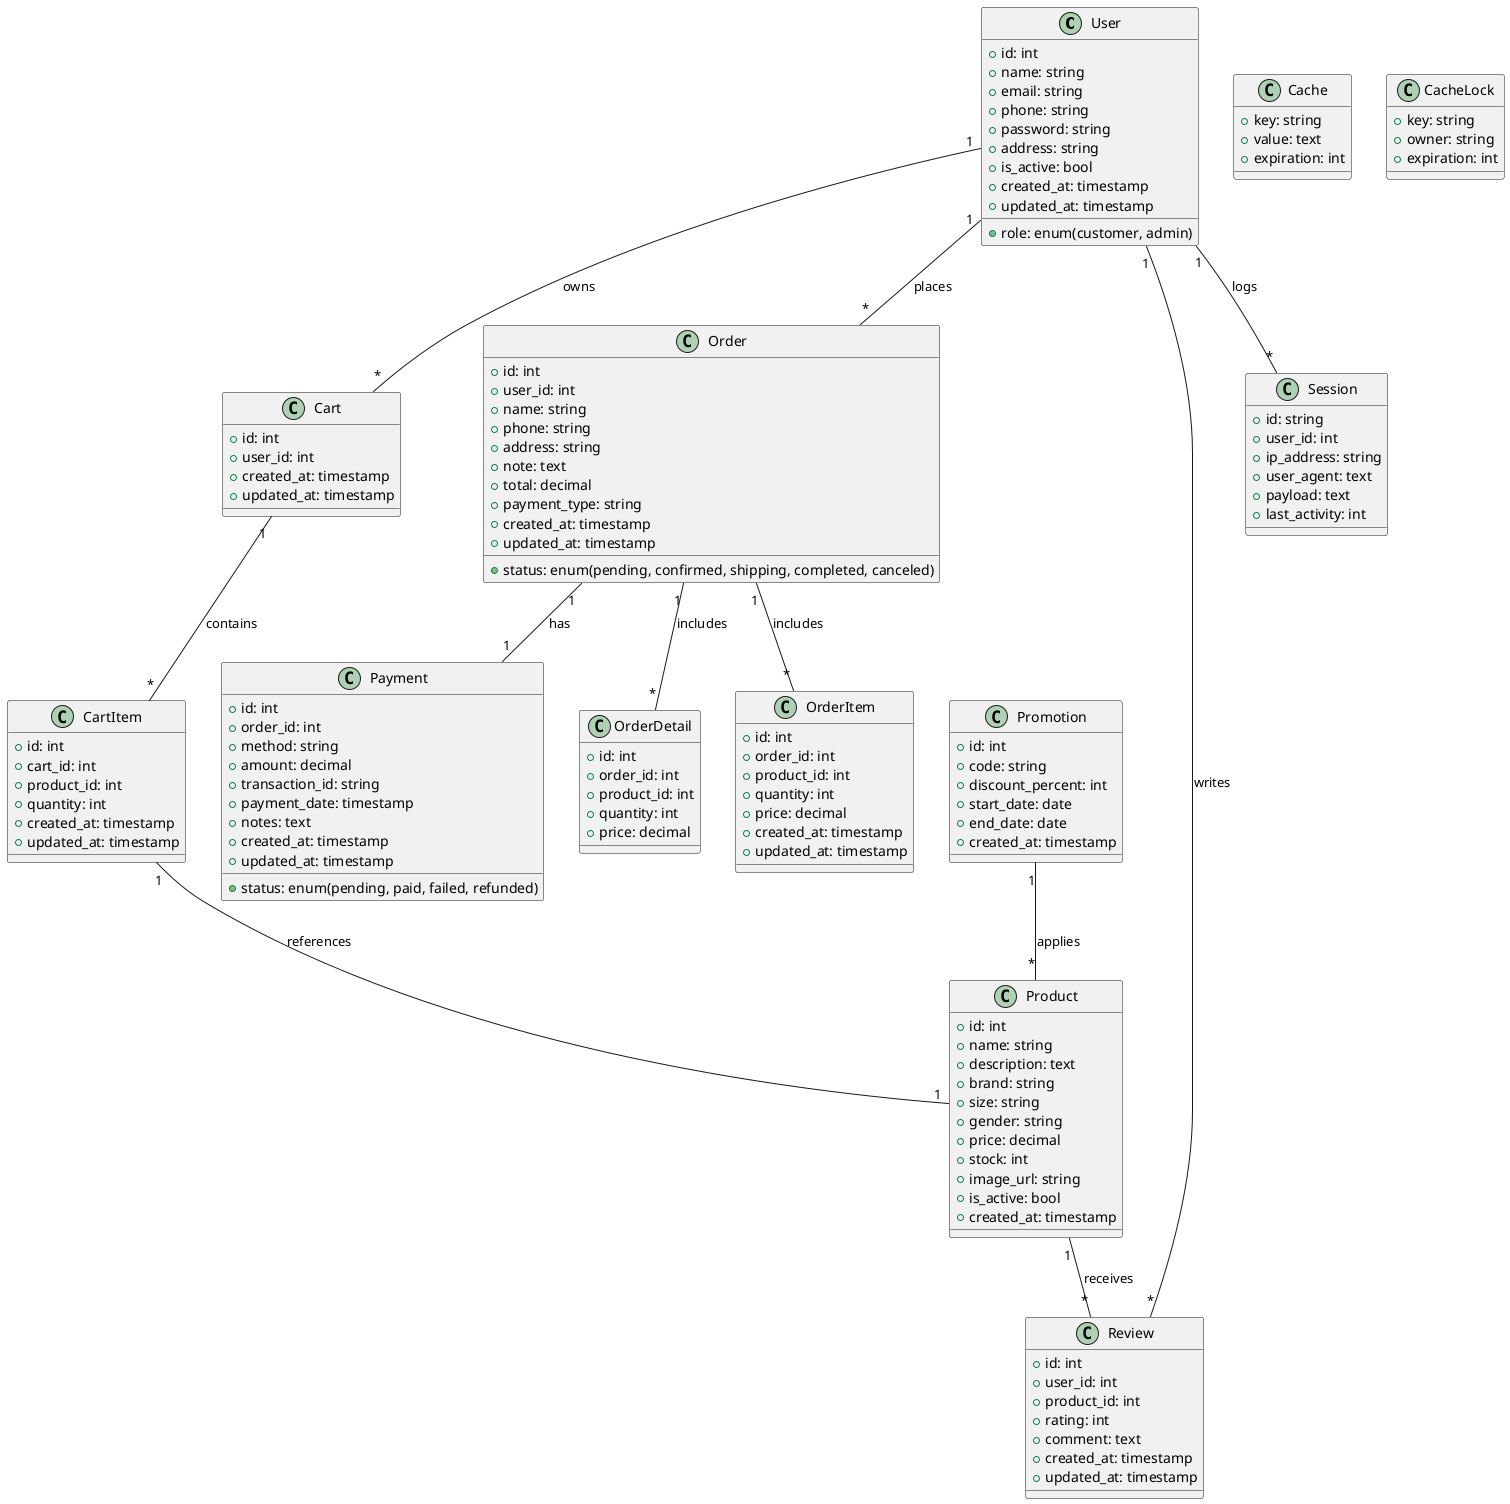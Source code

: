 @startuml
!define RECTANGLE_COLOR #e6ecedff
skinparam rectangle {
    BackgroundColor RECTANGLE_COLOR
    BorderColor black
    FontColor black
}

class User {
    +id: int
    +name: string
    +email: string
    +phone: string
    +password: string
    +role: enum(customer, admin)
    +address: string
    +is_active: bool
    +created_at: timestamp
    +updated_at: timestamp
}

class Product {
    +id: int
    +name: string
    +description: text
    +brand: string
    +size: string
    +gender: string
    +price: decimal
    +stock: int
    +image_url: string
    +is_active: bool
    +created_at: timestamp
}

class Cart {
    +id: int
    +user_id: int
    +created_at: timestamp
    +updated_at: timestamp
}

class CartItem {
    +id: int
    +cart_id: int
    +product_id: int
    +quantity: int
    +created_at: timestamp
    +updated_at: timestamp
}

class Order {
    +id: int
    +user_id: int
    +name: string
    +phone: string
    +address: string
    +note: text
    +status: enum(pending, confirmed, shipping, completed, canceled)
    +total: decimal
    +payment_type: string
    +created_at: timestamp
    +updated_at: timestamp
}

class OrderDetail {
    +id: int
    +order_id: int
    +product_id: int
    +quantity: int
    +price: decimal
}

class OrderItem {
    +id: int
    +order_id: int
    +product_id: int
    +quantity: int
    +price: decimal
    +created_at: timestamp
    +updated_at: timestamp
}

class Payment {
    +id: int
    +order_id: int
    +method: string
    +amount: decimal
    +status: enum(pending, paid, failed, refunded)
    +transaction_id: string
    +payment_date: timestamp
    +notes: text
    +created_at: timestamp
    +updated_at: timestamp
}

class Review {
    +id: int
    +user_id: int
    +product_id: int
    +rating: int
    +comment: text
    +created_at: timestamp
    +updated_at: timestamp
}

class Promotion {
    +id: int
    +code: string
    +discount_percent: int
    +start_date: date
    +end_date: date
    +created_at: timestamp
}

class Session {
    +id: string
    +user_id: int
    +ip_address: string
    +user_agent: text
    +payload: text
    +last_activity: int
}

class Cache {
    +key: string
    +value: text
    +expiration: int
}

class CacheLock {
    +key: string
    +owner: string
    +expiration: int
}

User "1" -- "*" Cart : owns
Cart "1" -- "*" CartItem : contains
CartItem "1" -- "1" Product : references
User "1" -- "*" Order : places
Order "1" -- "*" OrderDetail : includes
Order "1" -- "*" OrderItem : includes
Order "1" -- "1" Payment : has
User "1" -- "*" Review : writes
Product "1" -- "*" Review : receives
Promotion "1" -- "*" Product : applies
User "1" -- "*" Session : logs
@enduml